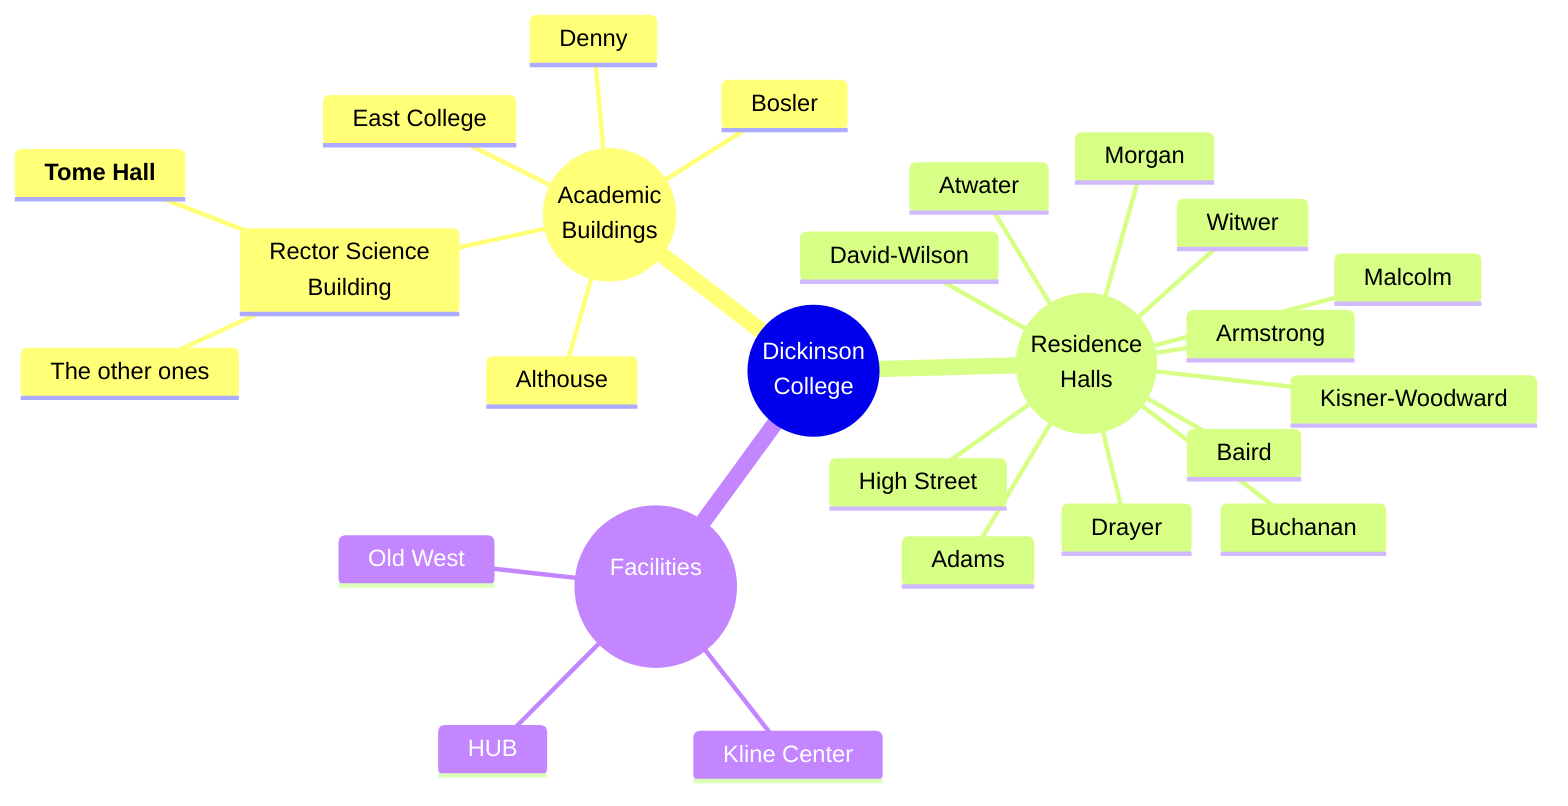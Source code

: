 mindmap
    root((Dickinson <br> College))
    
        ((Academic <br> Buildings))
        ::icon(fa fa-building)
            Rector Science <br> Building
                **Tome Hall**
                The other ones
            Bosler
            Althouse
            East College
            Denny

        ((Residence <br> Halls))
        ::icon(fa fa-house)
            Morgan
            High Street
            Drayer
            Kisner-Woodward
            Adams
            Armstrong
            Atwater
            Baird
            Buchanan
            David-Wilson
            Malcolm
            Witwer

        ((Facilities <br>ㅤㅤㅤㅤㅤㅤ))
            ::icon(fa fa-mug-hot)
            HUB
            Kline Center
            Old West